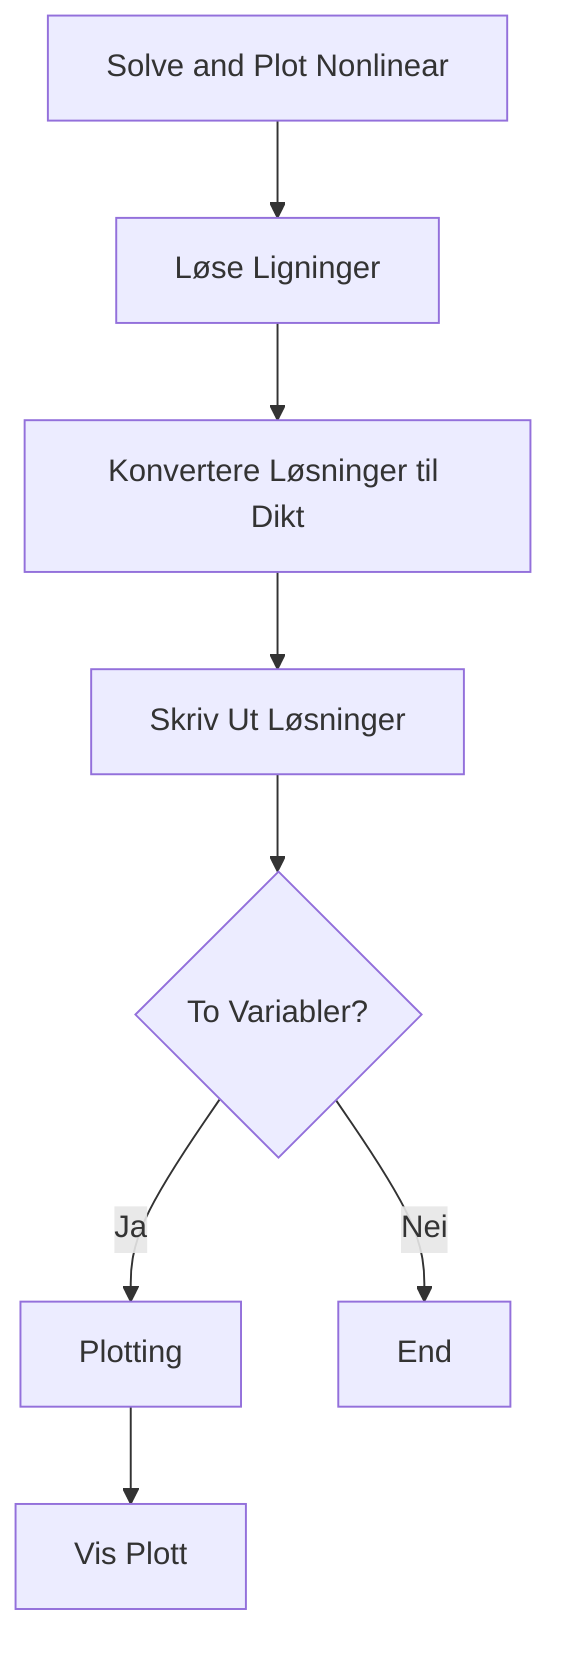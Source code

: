 graph TD
    A[Solve and Plot Nonlinear] --> B[Løse Ligninger]
    B --> C[Konvertere Løsninger til Dikt]
    C --> D[Skriv Ut Løsninger]
    D --> E{To Variabler?}
    E -->|Ja| F[Plotting]
    E -->|Nei| End
    F --> G[Vis Plott]